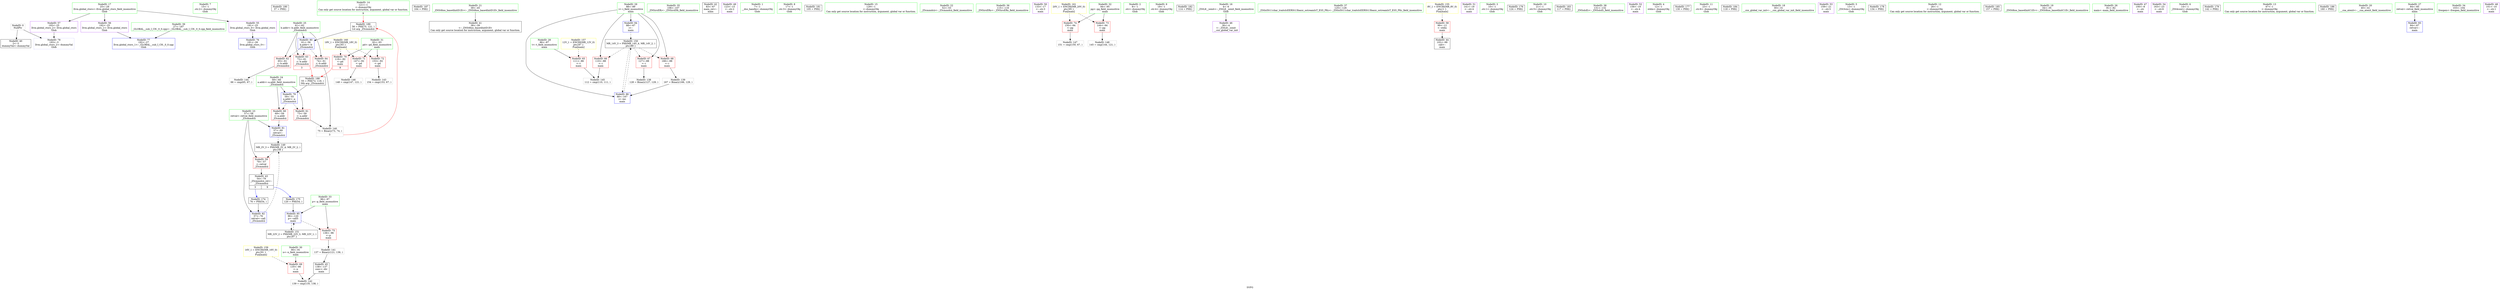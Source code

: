 digraph "SVFG" {
	label="SVFG";

	Node0x565004f642d0 [shape=record,color=grey,label="{NodeID: 0\nNullPtr}"];
	Node0x565004f642d0 -> Node0x565004f779a0[style=solid];
	Node0x565004f642d0 -> Node0x565004f7a9f0[style=solid];
	Node0x565004f75ac0 [shape=record,color=green,label="{NodeID: 7\n15\<--1\n.str.2\<--dummyObj\nGlob }"];
	Node0x565004f8bc40 [shape=record,color=black,label="{NodeID: 180\n37 = PHI()\n}"];
	Node0x565004f762a0 [shape=record,color=green,label="{NodeID: 14\n121\<--1\n\<--dummyObj\nCan only get source location for instruction, argument, global var or function.|{<s0>9}}"];
	Node0x565004f762a0:s0 -> Node0x565004f8c710[style=solid,color=red];
	Node0x565004f8c310 [shape=record,color=black,label="{NodeID: 187\n164 = PHI()\n}"];
	Node0x565004f76880 [shape=record,color=green,label="{NodeID: 21\n39\<--45\n_ZNSt8ios_base4InitD1Ev\<--_ZNSt8ios_base4InitD1Ev_field_insensitive\n}"];
	Node0x565004f76880 -> Node0x565004f77aa0[style=solid];
	Node0x565004f76ec0 [shape=record,color=green,label="{NodeID: 28\n86\<--87\nt\<--t_field_insensitive\nmain\n}"];
	Node0x565004f76ec0 -> Node0x565004f79f00[style=solid];
	Node0x565004f774a0 [shape=record,color=green,label="{NodeID: 35\n106\<--107\n_ZNSirsERi\<--_ZNSirsERi_field_insensitive\n}"];
	Node0x565004f77ba0 [shape=record,color=black,label="{NodeID: 42\n83\<--67\nmain_ret\<--\nmain\n}"];
	Node0x565004f79170 [shape=record,color=purple,label="{NodeID: 49\n123\<--15\n\<--.str.2\nmain\n}"];
	Node0x565004f7e630 [shape=record,color=grey,label="{NodeID: 139\n167 = Binary(166, 129, )\n}"];
	Node0x565004f7e630 -> Node0x565004f7b0a0[style=solid];
	Node0x565004f79750 [shape=record,color=purple,label="{NodeID: 56\n192\<--25\nllvm.global_ctors_1\<--llvm.global_ctors\nGlob }"];
	Node0x565004f79750 -> Node0x565004f7a8f0[style=solid];
	Node0x565004f78ed0 [shape=record,color=grey,label="{NodeID: 146\n148 = cmp(147, 121, )\n}"];
	Node0x565004f79d60 [shape=record,color=red,label="{NodeID: 63\n72\<--61\n\<--b.addr\n_Z5cmmdcii\n|{<s0>3}}"];
	Node0x565004f79d60:s0 -> Node0x565004f8c410[style=solid,color=red];
	Node0x565004f7a310 [shape=record,color=red,label="{NodeID: 70\n119\<--92\n\<--pd\nmain\n|{<s0>9}}"];
	Node0x565004f7a310:s0 -> Node0x565004f8c410[style=solid,color=red];
	Node0x565004f85780 [shape=record,color=yellow,style=double,label="{NodeID: 160\n18V_1 = ENCHI(MR_18V_0)\npts\{93 \}\nFun[main]}"];
	Node0x565004f85780 -> Node0x565004f7a310[style=dashed];
	Node0x565004f85780 -> Node0x565004f7a3e0[style=dashed];
	Node0x565004f85780 -> Node0x565004f7a4b0[style=dashed];
	Node0x565004f7a8f0 [shape=record,color=blue,label="{NodeID: 77\n192\<--27\nllvm.global_ctors_1\<--_GLOBAL__sub_I_CH._0_0.cpp\nGlob }"];
	Node0x565004f7af00 [shape=record,color=blue,label="{NodeID: 84\n88\<--67\ni\<--\nmain\n}"];
	Node0x565004f7af00 -> Node0x565004f83c10[style=dashed];
	Node0x565004f72820 [shape=record,color=green,label="{NodeID: 1\n7\<--1\n__dso_handle\<--dummyObj\nGlob }"];
	Node0x565004da3a50 [shape=record,color=black,label="{NodeID: 174\n76 = PHI(54, )\n}"];
	Node0x565004da3a50 -> Node0x565004f7ad60[style=solid];
	Node0x565004f73a50 [shape=record,color=green,label="{NodeID: 8\n17\<--1\n.str.3\<--dummyObj\nGlob }"];
	Node0x565004f8bd10 [shape=record,color=black,label="{NodeID: 181\n105 = PHI()\n}"];
	Node0x565004f76370 [shape=record,color=green,label="{NodeID: 15\n129\<--1\n\<--dummyObj\nCan only get source location for instruction, argument, global var or function.}"];
	Node0x565004f8c410 [shape=record,color=black,label="{NodeID: 188\n55 = PHI(72, 119, )\n0th arg _Z5cmmdcii }"];
	Node0x565004f8c410 -> Node0x565004f7aaf0[style=solid];
	Node0x565004f76980 [shape=record,color=green,label="{NodeID: 22\n52\<--53\n_Z5cmmdcii\<--_Z5cmmdcii_field_insensitive\n}"];
	Node0x565004f76f90 [shape=record,color=green,label="{NodeID: 29\n88\<--89\ni\<--i_field_insensitive\nmain\n}"];
	Node0x565004f76f90 -> Node0x565004f79fd0[style=solid];
	Node0x565004f76f90 -> Node0x565004f7a0a0[style=solid];
	Node0x565004f76f90 -> Node0x565004f7a170[style=solid];
	Node0x565004f76f90 -> Node0x565004f7af00[style=solid];
	Node0x565004f76f90 -> Node0x565004f7b0a0[style=solid];
	Node0x565004f775a0 [shape=record,color=green,label="{NodeID: 36\n115\<--116\n_ZNSirsERx\<--_ZNSirsERx_field_insensitive\n}"];
	Node0x565004f77c70 [shape=record,color=black,label="{NodeID: 43\n54\<--79\n_Z5cmmdcii_ret\<--\n_Z5cmmdcii\n|{<s0>3|<s1>9}}"];
	Node0x565004f77c70:s0 -> Node0x565004da3a50[style=solid,color=blue];
	Node0x565004f77c70:s1 -> Node0x565004f8b800[style=solid,color=blue];
	Node0x565004f79240 [shape=record,color=purple,label="{NodeID: 50\n133\<--17\n\<--.str.3\nmain\n}"];
	Node0x565004f7e7b0 [shape=record,color=grey,label="{NodeID: 140\n75 = Binary(73, 74, )\n|{<s0>3}}"];
	Node0x565004f7e7b0:s0 -> Node0x565004f8c710[style=solid,color=red];
	Node0x565004f79850 [shape=record,color=purple,label="{NodeID: 57\n193\<--25\nllvm.global_ctors_2\<--llvm.global_ctors\nGlob }"];
	Node0x565004f79850 -> Node0x565004f7a9f0[style=solid];
	Node0x565004f7fa80 [shape=record,color=grey,label="{NodeID: 147\n151 = cmp(150, 67, )\n}"];
	Node0x565004f79e30 [shape=record,color=red,label="{NodeID: 64\n74\<--61\n\<--b.addr\n_Z5cmmdcii\n}"];
	Node0x565004f79e30 -> Node0x565004f7e7b0[style=solid];
	Node0x565004f7a3e0 [shape=record,color=red,label="{NodeID: 71\n147\<--92\n\<--pd\nmain\n}"];
	Node0x565004f7a3e0 -> Node0x565004f78ed0[style=solid];
	Node0x565004f85860 [shape=record,color=yellow,style=double,label="{NodeID: 161\n20V_1 = ENCHI(MR_20V_0)\npts\{95 \}\nFun[main]}"];
	Node0x565004f85860 -> Node0x565004f7a580[style=dashed];
	Node0x565004f85860 -> Node0x565004f7a650[style=dashed];
	Node0x565004f7a9f0 [shape=record,color=blue, style = dotted,label="{NodeID: 78\n193\<--3\nllvm.global_ctors_2\<--dummyVal\nGlob }"];
	Node0x565004f7afd0 [shape=record,color=blue,label="{NodeID: 85\n96\<--120\np\<--call5\nmain\n}"];
	Node0x565004f7afd0 -> Node0x565004f7a720[style=dashed];
	Node0x565004f7afd0 -> Node0x565004f84110[style=dashed];
	Node0x565004f72380 [shape=record,color=green,label="{NodeID: 2\n8\<--1\n.str\<--dummyObj\nGlob }"];
	Node0x565004f8b800 [shape=record,color=black,label="{NodeID: 175\n120 = PHI(54, )\n}"];
	Node0x565004f8b800 -> Node0x565004f7afd0[style=solid];
	Node0x565004f73ae0 [shape=record,color=green,label="{NodeID: 9\n19\<--1\n.str.4\<--dummyObj\nGlob }"];
	Node0x565004f8be10 [shape=record,color=black,label="{NodeID: 182\n114 = PHI()\n}"];
	Node0x565004f76440 [shape=record,color=green,label="{NodeID: 16\n4\<--6\n_ZStL8__ioinit\<--_ZStL8__ioinit_field_insensitive\nGlob }"];
	Node0x565004f76440 -> Node0x565004f77ee0[style=solid];
	Node0x565004f8c710 [shape=record,color=black,label="{NodeID: 189\n56 = PHI(75, 121, )\n1st arg _Z5cmmdcii }"];
	Node0x565004f8c710 -> Node0x565004f7abc0[style=solid];
	Node0x565004f76a80 [shape=record,color=green,label="{NodeID: 23\n57\<--58\nretval\<--retval_field_insensitive\n_Z5cmmdcii\n}"];
	Node0x565004f76a80 -> Node0x565004f79a20[style=solid];
	Node0x565004f76a80 -> Node0x565004f7ac90[style=solid];
	Node0x565004f76a80 -> Node0x565004f7ad60[style=solid];
	Node0x565004f77060 [shape=record,color=green,label="{NodeID: 30\n90\<--91\nn\<--n_field_insensitive\nmain\n}"];
	Node0x565004f77060 -> Node0x565004f7a240[style=solid];
	Node0x565004f776a0 [shape=record,color=green,label="{NodeID: 37\n125\<--126\n_ZStlsISt11char_traitsIcEERSt13basic_ostreamIcT_ES5_PKc\<--_ZStlsISt11char_traitsIcEERSt13basic_ostreamIcT_ES5_PKc_field_insensitive\n}"];
	Node0x565004f77d40 [shape=record,color=black,label="{NodeID: 44\n102\<--99\ncall\<--\nmain\n}"];
	Node0x565004f79310 [shape=record,color=purple,label="{NodeID: 51\n141\<--19\n\<--.str.4\nmain\n}"];
	Node0x565004f7e930 [shape=record,color=grey,label="{NodeID: 141\n137 = Binary(121, 136, )\n}"];
	Node0x565004f7e930 -> Node0x565004f77e10[style=solid];
	Node0x565004f79950 [shape=record,color=red,label="{NodeID: 58\n99\<--12\n\<--stdin\nmain\n}"];
	Node0x565004f79950 -> Node0x565004f77d40[style=solid];
	Node0x565004f7fbc0 [shape=record,color=grey,label="{NodeID: 148\n145 = cmp(144, 121, )\n}"];
	Node0x565004f79f00 [shape=record,color=red,label="{NodeID: 65\n111\<--86\n\<--t\nmain\n}"];
	Node0x565004f79f00 -> Node0x565004f78d50[style=solid];
	Node0x565004f852f0 [shape=record,color=yellow,style=double,label="{NodeID: 155\n8V_1 = ENCHI(MR_8V_0)\npts\{1 \}\nFun[main]}"];
	Node0x565004f852f0 -> Node0x565004f79950[style=dashed];
	Node0x565004f7a4b0 [shape=record,color=red,label="{NodeID: 72\n153\<--92\n\<--pd\nmain\n}"];
	Node0x565004f7a4b0 -> Node0x565004f78a50[style=solid];
	Node0x565004f7aaf0 [shape=record,color=blue,label="{NodeID: 79\n59\<--55\na.addr\<--a\n_Z5cmmdcii\n}"];
	Node0x565004f7aaf0 -> Node0x565004f79af0[style=dashed];
	Node0x565004f7aaf0 -> Node0x565004f79bc0[style=dashed];
	Node0x565004f7b0a0 [shape=record,color=blue,label="{NodeID: 86\n88\<--167\ni\<--inc\nmain\n}"];
	Node0x565004f7b0a0 -> Node0x565004f83c10[style=dashed];
	Node0x565004f72490 [shape=record,color=green,label="{NodeID: 3\n10\<--1\n.str.1\<--dummyObj\nGlob }"];
	Node0x565004f8b900 [shape=record,color=black,label="{NodeID: 176\n124 = PHI()\n}"];
	Node0x565004f76020 [shape=record,color=green,label="{NodeID: 10\n21\<--1\n.str.5\<--dummyObj\nGlob }"];
	Node0x565004f8bf70 [shape=record,color=black,label="{NodeID: 183\n117 = PHI()\n}"];
	Node0x565004f76510 [shape=record,color=green,label="{NodeID: 17\n25\<--29\nllvm.global_ctors\<--llvm.global_ctors_field_insensitive\nGlob }"];
	Node0x565004f76510 -> Node0x565004f79650[style=solid];
	Node0x565004f76510 -> Node0x565004f79750[style=solid];
	Node0x565004f76510 -> Node0x565004f79850[style=solid];
	Node0x565004f76b50 [shape=record,color=green,label="{NodeID: 24\n59\<--60\na.addr\<--a.addr_field_insensitive\n_Z5cmmdcii\n}"];
	Node0x565004f76b50 -> Node0x565004f79af0[style=solid];
	Node0x565004f76b50 -> Node0x565004f79bc0[style=solid];
	Node0x565004f76b50 -> Node0x565004f7aaf0[style=solid];
	Node0x565004f77130 [shape=record,color=green,label="{NodeID: 31\n92\<--93\npd\<--pd_field_insensitive\nmain\n}"];
	Node0x565004f77130 -> Node0x565004f7a310[style=solid];
	Node0x565004f77130 -> Node0x565004f7a3e0[style=solid];
	Node0x565004f77130 -> Node0x565004f7a4b0[style=solid];
	Node0x565004f777a0 [shape=record,color=green,label="{NodeID: 38\n131\<--132\n_ZNSolsEi\<--_ZNSolsEi_field_insensitive\n}"];
	Node0x565004f77e10 [shape=record,color=black,label="{NodeID: 45\n138\<--137\nconv\<--div\nmain\n}"];
	Node0x565004f77e10 -> Node0x565004f788d0[style=solid];
	Node0x565004f793e0 [shape=record,color=purple,label="{NodeID: 52\n156\<--19\n\<--.str.4\nmain\n}"];
	Node0x565004f788d0 [shape=record,color=grey,label="{NodeID: 142\n139 = cmp(135, 138, )\n}"];
	Node0x565004f79a20 [shape=record,color=red,label="{NodeID: 59\n79\<--57\n\<--retval\n_Z5cmmdcii\n}"];
	Node0x565004f79a20 -> Node0x565004f77c70[style=solid];
	Node0x565004f83710 [shape=record,color=black,label="{NodeID: 149\nMR_2V_3 = PHI(MR_2V_4, MR_2V_2, )\npts\{58 \}\n}"];
	Node0x565004f83710 -> Node0x565004f79a20[style=dashed];
	Node0x565004f79fd0 [shape=record,color=red,label="{NodeID: 66\n110\<--88\n\<--i\nmain\n}"];
	Node0x565004f79fd0 -> Node0x565004f78d50[style=solid];
	Node0x565004f7a580 [shape=record,color=red,label="{NodeID: 73\n144\<--94\n\<--pg\nmain\n}"];
	Node0x565004f7a580 -> Node0x565004f7fbc0[style=solid];
	Node0x565004f7abc0 [shape=record,color=blue,label="{NodeID: 80\n61\<--56\nb.addr\<--b\n_Z5cmmdcii\n}"];
	Node0x565004f7abc0 -> Node0x565004f79c90[style=dashed];
	Node0x565004f7abc0 -> Node0x565004f79d60[style=dashed];
	Node0x565004f7abc0 -> Node0x565004f79e30[style=dashed];
	Node0x565004f643c0 [shape=record,color=green,label="{NodeID: 4\n12\<--1\nstdin\<--dummyObj\nGlob }"];
	Node0x565004f8b9d0 [shape=record,color=black,label="{NodeID: 177\n130 = PHI()\n}"];
	Node0x565004f760b0 [shape=record,color=green,label="{NodeID: 11\n23\<--1\n.str.6\<--dummyObj\nGlob }"];
	Node0x565004f8c070 [shape=record,color=black,label="{NodeID: 184\n118 = PHI()\n}"];
	Node0x565004f765e0 [shape=record,color=green,label="{NodeID: 18\n30\<--31\n__cxx_global_var_init\<--__cxx_global_var_init_field_insensitive\n}"];
	Node0x565004f76c20 [shape=record,color=green,label="{NodeID: 25\n61\<--62\nb.addr\<--b.addr_field_insensitive\n_Z5cmmdcii\n}"];
	Node0x565004f76c20 -> Node0x565004f79c90[style=solid];
	Node0x565004f76c20 -> Node0x565004f79d60[style=solid];
	Node0x565004f76c20 -> Node0x565004f79e30[style=solid];
	Node0x565004f76c20 -> Node0x565004f7abc0[style=solid];
	Node0x565004f77200 [shape=record,color=green,label="{NodeID: 32\n94\<--95\npg\<--pg_field_insensitive\nmain\n}"];
	Node0x565004f77200 -> Node0x565004f7a580[style=solid];
	Node0x565004f77200 -> Node0x565004f7a650[style=solid];
	Node0x565004f778a0 [shape=record,color=green,label="{NodeID: 39\n27\<--187\n_GLOBAL__sub_I_CH._0_0.cpp\<--_GLOBAL__sub_I_CH._0_0.cpp_field_insensitive\n}"];
	Node0x565004f778a0 -> Node0x565004f7a8f0[style=solid];
	Node0x565004f77ee0 [shape=record,color=purple,label="{NodeID: 46\n36\<--4\n\<--_ZStL8__ioinit\n__cxx_global_var_init\n}"];
	Node0x565004f794b0 [shape=record,color=purple,label="{NodeID: 53\n159\<--21\n\<--.str.5\nmain\n}"];
	Node0x565004f78a50 [shape=record,color=grey,label="{NodeID: 143\n154 = cmp(153, 67, )\n}"];
	Node0x565004f79af0 [shape=record,color=red,label="{NodeID: 60\n69\<--59\n\<--a.addr\n_Z5cmmdcii\n}"];
	Node0x565004f79af0 -> Node0x565004f7ac90[style=solid];
	Node0x565004f83c10 [shape=record,color=black,label="{NodeID: 150\nMR_14V_3 = PHI(MR_14V_4, MR_14V_2, )\npts\{89 \}\n}"];
	Node0x565004f83c10 -> Node0x565004f79fd0[style=dashed];
	Node0x565004f83c10 -> Node0x565004f7a0a0[style=dashed];
	Node0x565004f83c10 -> Node0x565004f7a170[style=dashed];
	Node0x565004f83c10 -> Node0x565004f7b0a0[style=dashed];
	Node0x565004f7a0a0 [shape=record,color=red,label="{NodeID: 67\n127\<--88\n\<--i\nmain\n}"];
	Node0x565004f7a0a0 -> Node0x565004f7e4b0[style=solid];
	Node0x565004f854e0 [shape=record,color=yellow,style=double,label="{NodeID: 157\n12V_1 = ENCHI(MR_12V_0)\npts\{87 \}\nFun[main]}"];
	Node0x565004f854e0 -> Node0x565004f79f00[style=dashed];
	Node0x565004f7a650 [shape=record,color=red,label="{NodeID: 74\n150\<--94\n\<--pg\nmain\n}"];
	Node0x565004f7a650 -> Node0x565004f7fa80[style=solid];
	Node0x565004f7ac90 [shape=record,color=blue,label="{NodeID: 81\n57\<--69\nretval\<--\n_Z5cmmdcii\n}"];
	Node0x565004f7ac90 -> Node0x565004f83710[style=dashed];
	Node0x565004f72a00 [shape=record,color=green,label="{NodeID: 5\n13\<--1\n_ZSt3cin\<--dummyObj\nGlob }"];
	Node0x565004f8baa0 [shape=record,color=black,label="{NodeID: 178\n134 = PHI()\n}"];
	Node0x565004f76140 [shape=record,color=green,label="{NodeID: 12\n26\<--1\n\<--dummyObj\nCan only get source location for instruction, argument, global var or function.}"];
	Node0x565004f8c140 [shape=record,color=black,label="{NodeID: 185\n157 = PHI()\n}"];
	Node0x565004f766b0 [shape=record,color=green,label="{NodeID: 19\n34\<--35\n_ZNSt8ios_base4InitC1Ev\<--_ZNSt8ios_base4InitC1Ev_field_insensitive\n}"];
	Node0x565004f76cf0 [shape=record,color=green,label="{NodeID: 26\n81\<--82\nmain\<--main_field_insensitive\n}"];
	Node0x565004f772d0 [shape=record,color=green,label="{NodeID: 33\n96\<--97\np\<--p_field_insensitive\nmain\n}"];
	Node0x565004f772d0 -> Node0x565004f7a720[style=solid];
	Node0x565004f772d0 -> Node0x565004f7afd0[style=solid];
	Node0x565004f779a0 [shape=record,color=black,label="{NodeID: 40\n2\<--3\ndummyVal\<--dummyVal\n}"];
	Node0x565004f77fb0 [shape=record,color=purple,label="{NodeID: 47\n100\<--8\n\<--.str\nmain\n}"];
	Node0x565004f79580 [shape=record,color=purple,label="{NodeID: 54\n163\<--23\n\<--.str.6\nmain\n}"];
	Node0x565004f78bd0 [shape=record,color=grey,label="{NodeID: 144\n66 = cmp(65, 67, )\n}"];
	Node0x565004f79bc0 [shape=record,color=red,label="{NodeID: 61\n73\<--59\n\<--a.addr\n_Z5cmmdcii\n}"];
	Node0x565004f79bc0 -> Node0x565004f7e7b0[style=solid];
	Node0x565004f84110 [shape=record,color=black,label="{NodeID: 151\nMR_22V_2 = PHI(MR_22V_3, MR_22V_1, )\npts\{97 \}\n}"];
	Node0x565004f84110 -> Node0x565004f7afd0[style=dashed];
	Node0x565004f7a170 [shape=record,color=red,label="{NodeID: 68\n166\<--88\n\<--i\nmain\n}"];
	Node0x565004f7a170 -> Node0x565004f7e630[style=solid];
	Node0x565004f7a720 [shape=record,color=red,label="{NodeID: 75\n136\<--96\n\<--p\nmain\n}"];
	Node0x565004f7a720 -> Node0x565004f7e930[style=solid];
	Node0x565004f7ad60 [shape=record,color=blue,label="{NodeID: 82\n57\<--76\nretval\<--call\n_Z5cmmdcii\n}"];
	Node0x565004f7ad60 -> Node0x565004f83710[style=dashed];
	Node0x565004f726a0 [shape=record,color=green,label="{NodeID: 6\n14\<--1\n_ZSt4cout\<--dummyObj\nGlob }"];
	Node0x565004f8bb70 [shape=record,color=black,label="{NodeID: 179\n142 = PHI()\n}"];
	Node0x565004f761d0 [shape=record,color=green,label="{NodeID: 13\n67\<--1\n\<--dummyObj\nCan only get source location for instruction, argument, global var or function.}"];
	Node0x565004f8c210 [shape=record,color=black,label="{NodeID: 186\n160 = PHI()\n}"];
	Node0x565004f76780 [shape=record,color=green,label="{NodeID: 20\n40\<--41\n__cxa_atexit\<--__cxa_atexit_field_insensitive\n}"];
	Node0x565004f76df0 [shape=record,color=green,label="{NodeID: 27\n84\<--85\nretval\<--retval_field_insensitive\nmain\n}"];
	Node0x565004f76df0 -> Node0x565004f7ae30[style=solid];
	Node0x565004f773a0 [shape=record,color=green,label="{NodeID: 34\n103\<--104\nfreopen\<--freopen_field_insensitive\n}"];
	Node0x565004f77aa0 [shape=record,color=black,label="{NodeID: 41\n38\<--39\n\<--_ZNSt8ios_base4InitD1Ev\nCan only get source location for instruction, argument, global var or function.}"];
	Node0x565004f790a0 [shape=record,color=purple,label="{NodeID: 48\n101\<--10\n\<--.str.1\nmain\n}"];
	Node0x565004f7e4b0 [shape=record,color=grey,label="{NodeID: 138\n128 = Binary(127, 129, )\n}"];
	Node0x565004f79650 [shape=record,color=purple,label="{NodeID: 55\n191\<--25\nllvm.global_ctors_0\<--llvm.global_ctors\nGlob }"];
	Node0x565004f79650 -> Node0x565004f7a7f0[style=solid];
	Node0x565004f78d50 [shape=record,color=grey,label="{NodeID: 145\n112 = cmp(110, 111, )\n}"];
	Node0x565004f79c90 [shape=record,color=red,label="{NodeID: 62\n65\<--61\n\<--b.addr\n_Z5cmmdcii\n}"];
	Node0x565004f79c90 -> Node0x565004f78bd0[style=solid];
	Node0x565004f7a240 [shape=record,color=red,label="{NodeID: 69\n135\<--90\n\<--n\nmain\n}"];
	Node0x565004f7a240 -> Node0x565004f788d0[style=solid];
	Node0x565004f856a0 [shape=record,color=yellow,style=double,label="{NodeID: 159\n16V_1 = ENCHI(MR_16V_0)\npts\{91 \}\nFun[main]}"];
	Node0x565004f856a0 -> Node0x565004f7a240[style=dashed];
	Node0x565004f7a7f0 [shape=record,color=blue,label="{NodeID: 76\n191\<--26\nllvm.global_ctors_0\<--\nGlob }"];
	Node0x565004f7ae30 [shape=record,color=blue,label="{NodeID: 83\n84\<--67\nretval\<--\nmain\n}"];
}
